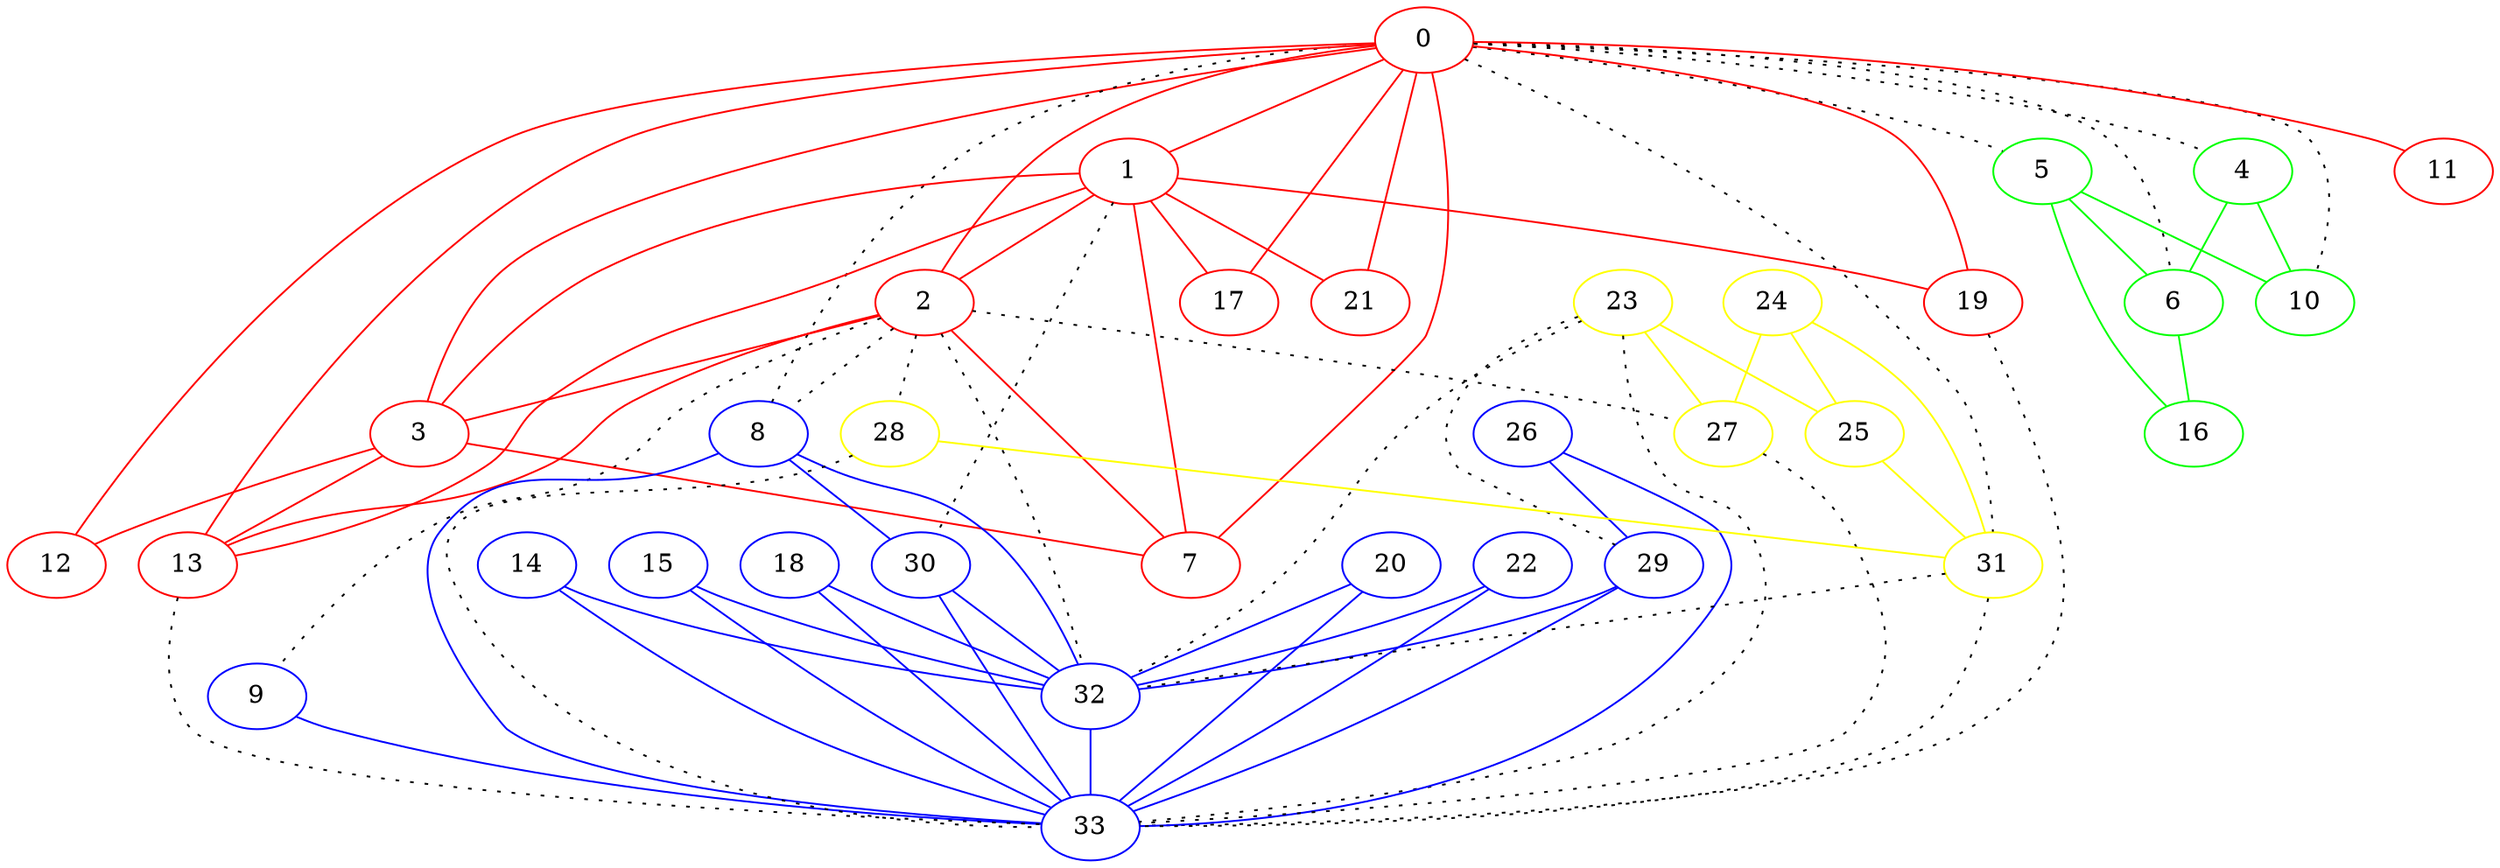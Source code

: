 graph G {
    0 [label="0", color="red"];
    1 [label="1", color="red"];
    2 [label="2", color="red"];
    3 [label="3", color="red"];
    4 [label="4", color="green"];
    5 [label="5", color="green"];
    6 [label="6", color="green"];
    7 [label="7", color="red"];
    8 [label="8", color="blue"];
    9 [label="9", color="blue"];
    10 [label="10", color="green"];
    11 [label="11", color="red"];
    12 [label="12", color="red"];
    13 [label="13", color="red"];
    14 [label="14", color="blue"];
    15 [label="15", color="blue"];
    16 [label="16", color="green"];
    17 [label="17", color="red"];
    18 [label="18", color="blue"];
    19 [label="19", color="red"];
    20 [label="20", color="blue"];
    21 [label="21", color="red"];
    22 [label="22", color="blue"];
    23 [label="23", color="yellow"];
    24 [label="24", color="yellow"];
    25 [label="25", color="yellow"];
    26 [label="26", color="blue"];
    27 [label="27", color="yellow"];
    28 [label="28", color="yellow"];
    29 [label="29", color="blue"];
    30 [label="30", color="blue"];
    31 [label="31", color="yellow"];
    32 [label="32", color="blue"];
    33 [label="33", color="blue"];
    0 -- 1 [color="red"];
    0 -- 2 [color="red"];
    0 -- 3 [color="red"];
    0 -- 4 [color="black", style="dotted"];
    0 -- 5 [color="black", style="dotted"];
    0 -- 6 [color="black", style="dotted"];
    0 -- 7 [color="red"];
    0 -- 8 [color="black", style="dotted"];
    0 -- 10 [color="black", style="dotted"];
    0 -- 11 [color="red"];
    0 -- 12 [color="red"];
    0 -- 13 [color="red"];
    0 -- 17 [color="red"];
    0 -- 19 [color="red"];
    0 -- 21 [color="red"];
    0 -- 31 [color="black", style="dotted"];
    1 -- 2 [color="red"];
    1 -- 3 [color="red"];
    1 -- 7 [color="red"];
    1 -- 13 [color="red"];
    1 -- 17 [color="red"];
    1 -- 19 [color="red"];
    1 -- 21 [color="red"];
    1 -- 30 [color="black", style="dotted"];
    2 -- 3 [color="red"];
    2 -- 7 [color="red"];
    2 -- 8 [color="black", style="dotted"];
    2 -- 9 [color="black", style="dotted"];
    2 -- 13 [color="red"];
    2 -- 27 [color="black", style="dotted"];
    2 -- 28 [color="black", style="dotted"];
    2 -- 32 [color="black", style="dotted"];
    3 -- 7 [color="red"];
    3 -- 12 [color="red"];
    3 -- 13 [color="red"];
    4 -- 6 [color="green"];
    4 -- 10 [color="green"];
    5 -- 6 [color="green"];
    5 -- 10 [color="green"];
    5 -- 16 [color="green"];
    6 -- 16 [color="green"];
    8 -- 30 [color="blue"];
    8 -- 32 [color="blue"];
    8 -- 33 [color="blue"];
    9 -- 33 [color="blue"];
    13 -- 33 [color="black", style="dotted"];
    14 -- 32 [color="blue"];
    14 -- 33 [color="blue"];
    15 -- 32 [color="blue"];
    15 -- 33 [color="blue"];
    18 -- 32 [color="blue"];
    18 -- 33 [color="blue"];
    19 -- 33 [color="black", style="dotted"];
    20 -- 32 [color="blue"];
    20 -- 33 [color="blue"];
    22 -- 32 [color="blue"];
    22 -- 33 [color="blue"];
    23 -- 25 [color="yellow"];
    23 -- 27 [color="yellow"];
    23 -- 29 [color="black", style="dotted"];
    23 -- 32 [color="black", style="dotted"];
    23 -- 33 [color="black", style="dotted"];
    24 -- 25 [color="yellow"];
    24 -- 27 [color="yellow"];
    24 -- 31 [color="yellow"];
    25 -- 31 [color="yellow"];
    26 -- 29 [color="blue"];
    26 -- 33 [color="blue"];
    27 -- 33 [color="black", style="dotted"];
    28 -- 31 [color="yellow"];
    28 -- 33 [color="black", style="dotted"];
    29 -- 32 [color="blue"];
    29 -- 33 [color="blue"];
    30 -- 32 [color="blue"];
    30 -- 33 [color="blue"];
    31 -- 32 [color="black", style="dotted"];
    31 -- 33 [color="black", style="dotted"];
    32 -- 33 [color="blue"];
}
